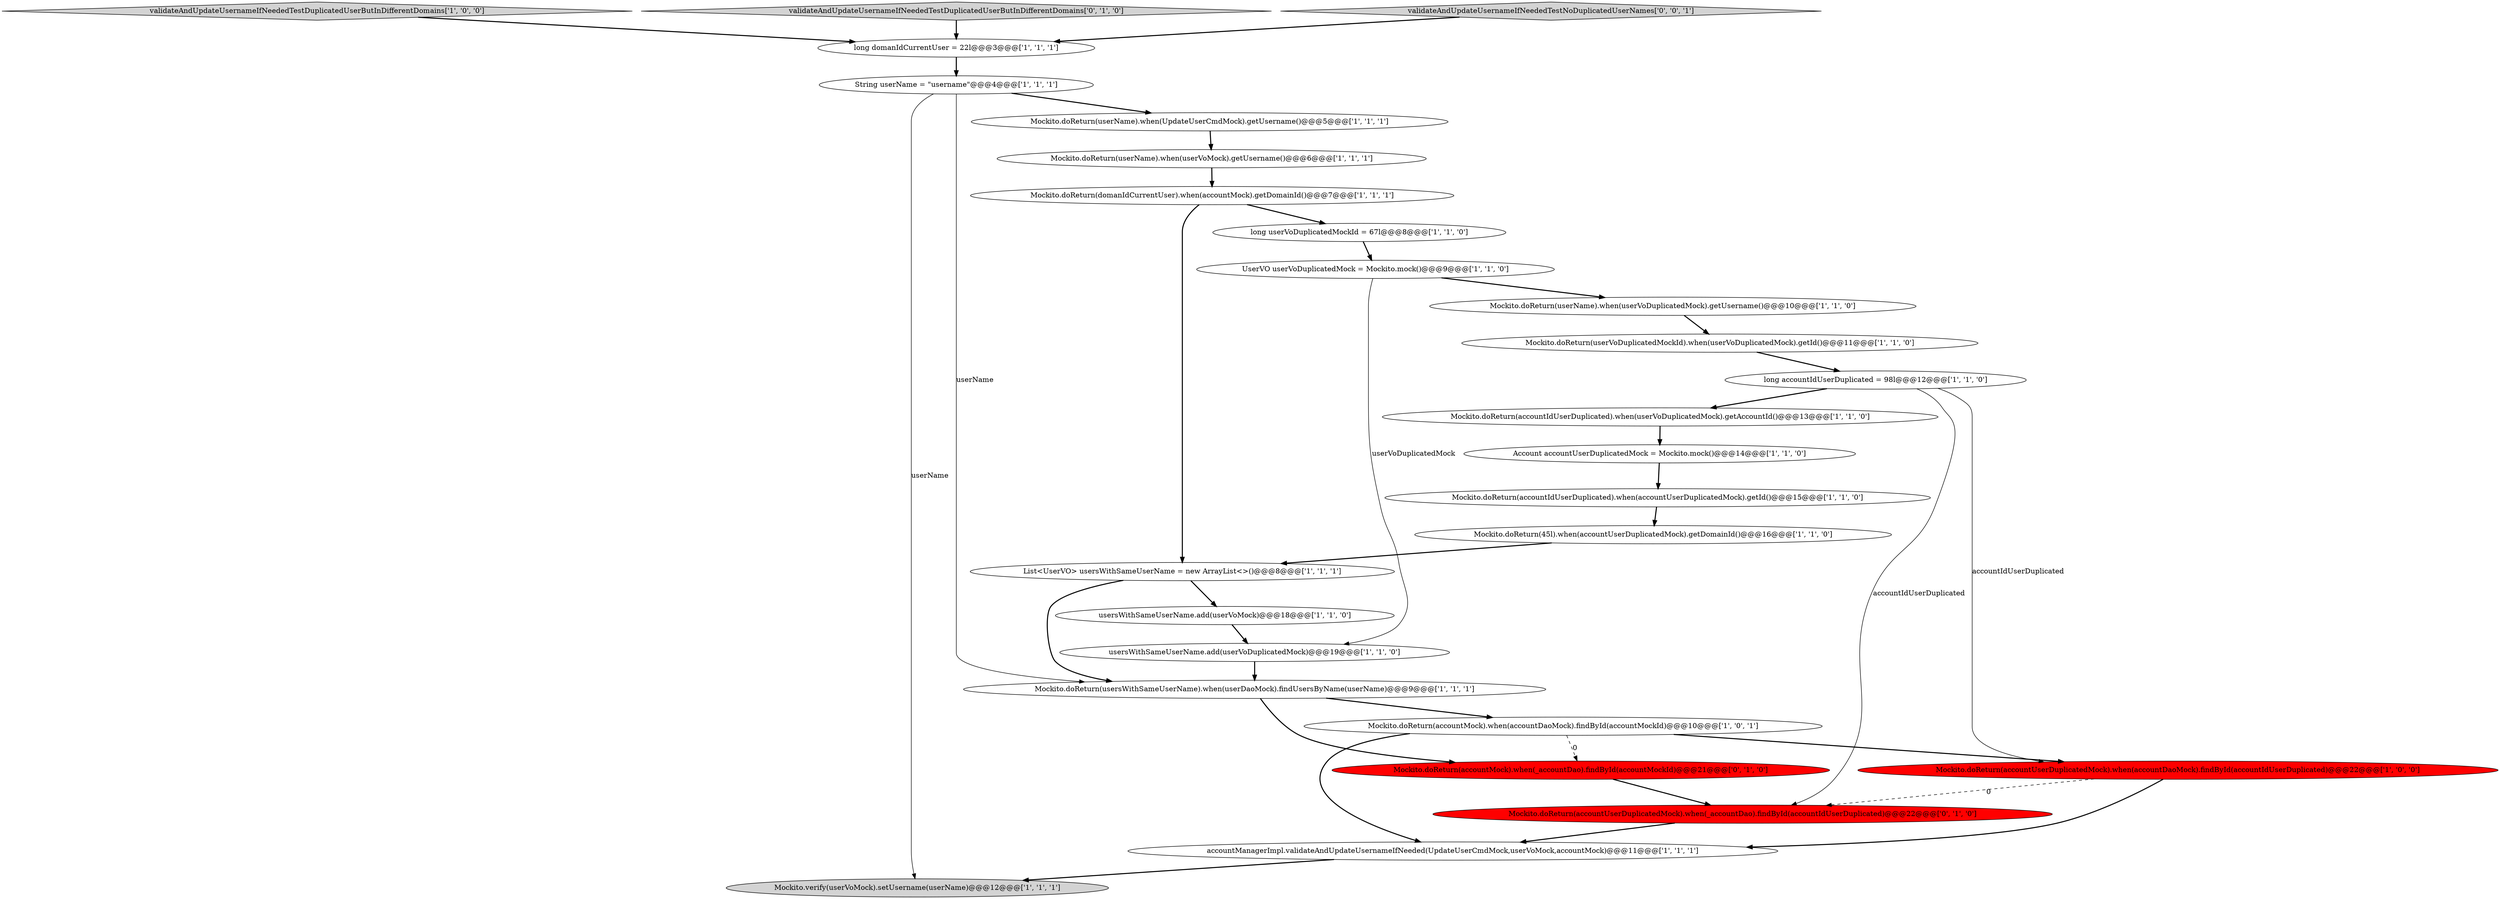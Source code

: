 digraph {
9 [style = filled, label = "Mockito.verify(userVoMock).setUsername(userName)@@@12@@@['1', '1', '1']", fillcolor = lightgray, shape = ellipse image = "AAA0AAABBB1BBB"];
14 [style = filled, label = "usersWithSameUserName.add(userVoMock)@@@18@@@['1', '1', '0']", fillcolor = white, shape = ellipse image = "AAA0AAABBB1BBB"];
6 [style = filled, label = "Mockito.doReturn(domanIdCurrentUser).when(accountMock).getDomainId()@@@7@@@['1', '1', '1']", fillcolor = white, shape = ellipse image = "AAA0AAABBB1BBB"];
7 [style = filled, label = "Account accountUserDuplicatedMock = Mockito.mock()@@@14@@@['1', '1', '0']", fillcolor = white, shape = ellipse image = "AAA0AAABBB1BBB"];
5 [style = filled, label = "usersWithSameUserName.add(userVoDuplicatedMock)@@@19@@@['1', '1', '0']", fillcolor = white, shape = ellipse image = "AAA0AAABBB1BBB"];
15 [style = filled, label = "validateAndUpdateUsernameIfNeededTestDuplicatedUserButInDifferentDomains['1', '0', '0']", fillcolor = lightgray, shape = diamond image = "AAA0AAABBB1BBB"];
25 [style = filled, label = "Mockito.doReturn(accountMock).when(_accountDao).findById(accountMockId)@@@21@@@['0', '1', '0']", fillcolor = red, shape = ellipse image = "AAA1AAABBB2BBB"];
23 [style = filled, label = "Mockito.doReturn(accountUserDuplicatedMock).when(_accountDao).findById(accountIdUserDuplicated)@@@22@@@['0', '1', '0']", fillcolor = red, shape = ellipse image = "AAA1AAABBB2BBB"];
12 [style = filled, label = "long userVoDuplicatedMockId = 67l@@@8@@@['1', '1', '0']", fillcolor = white, shape = ellipse image = "AAA0AAABBB1BBB"];
19 [style = filled, label = "Mockito.doReturn(accountIdUserDuplicated).when(userVoDuplicatedMock).getAccountId()@@@13@@@['1', '1', '0']", fillcolor = white, shape = ellipse image = "AAA0AAABBB1BBB"];
0 [style = filled, label = "long accountIdUserDuplicated = 98l@@@12@@@['1', '1', '0']", fillcolor = white, shape = ellipse image = "AAA0AAABBB1BBB"];
1 [style = filled, label = "Mockito.doReturn(accountMock).when(accountDaoMock).findById(accountMockId)@@@10@@@['1', '0', '1']", fillcolor = white, shape = ellipse image = "AAA0AAABBB1BBB"];
10 [style = filled, label = "Mockito.doReturn(accountIdUserDuplicated).when(accountUserDuplicatedMock).getId()@@@15@@@['1', '1', '0']", fillcolor = white, shape = ellipse image = "AAA0AAABBB1BBB"];
18 [style = filled, label = "long domanIdCurrentUser = 22l@@@3@@@['1', '1', '1']", fillcolor = white, shape = ellipse image = "AAA0AAABBB1BBB"];
8 [style = filled, label = "String userName = \"username\"@@@4@@@['1', '1', '1']", fillcolor = white, shape = ellipse image = "AAA0AAABBB1BBB"];
3 [style = filled, label = "List<UserVO> usersWithSameUserName = new ArrayList<>()@@@8@@@['1', '1', '1']", fillcolor = white, shape = ellipse image = "AAA0AAABBB1BBB"];
13 [style = filled, label = "Mockito.doReturn(userName).when(userVoDuplicatedMock).getUsername()@@@10@@@['1', '1', '0']", fillcolor = white, shape = ellipse image = "AAA0AAABBB1BBB"];
22 [style = filled, label = "UserVO userVoDuplicatedMock = Mockito.mock()@@@9@@@['1', '1', '0']", fillcolor = white, shape = ellipse image = "AAA0AAABBB1BBB"];
21 [style = filled, label = "Mockito.doReturn(userName).when(userVoMock).getUsername()@@@6@@@['1', '1', '1']", fillcolor = white, shape = ellipse image = "AAA0AAABBB1BBB"];
24 [style = filled, label = "validateAndUpdateUsernameIfNeededTestDuplicatedUserButInDifferentDomains['0', '1', '0']", fillcolor = lightgray, shape = diamond image = "AAA0AAABBB2BBB"];
16 [style = filled, label = "Mockito.doReturn(userName).when(UpdateUserCmdMock).getUsername()@@@5@@@['1', '1', '1']", fillcolor = white, shape = ellipse image = "AAA0AAABBB1BBB"];
4 [style = filled, label = "Mockito.doReturn(userVoDuplicatedMockId).when(userVoDuplicatedMock).getId()@@@11@@@['1', '1', '0']", fillcolor = white, shape = ellipse image = "AAA0AAABBB1BBB"];
2 [style = filled, label = "Mockito.doReturn(accountUserDuplicatedMock).when(accountDaoMock).findById(accountIdUserDuplicated)@@@22@@@['1', '0', '0']", fillcolor = red, shape = ellipse image = "AAA1AAABBB1BBB"];
11 [style = filled, label = "accountManagerImpl.validateAndUpdateUsernameIfNeeded(UpdateUserCmdMock,userVoMock,accountMock)@@@11@@@['1', '1', '1']", fillcolor = white, shape = ellipse image = "AAA0AAABBB1BBB"];
17 [style = filled, label = "Mockito.doReturn(45l).when(accountUserDuplicatedMock).getDomainId()@@@16@@@['1', '1', '0']", fillcolor = white, shape = ellipse image = "AAA0AAABBB1BBB"];
20 [style = filled, label = "Mockito.doReturn(usersWithSameUserName).when(userDaoMock).findUsersByName(userName)@@@9@@@['1', '1', '1']", fillcolor = white, shape = ellipse image = "AAA0AAABBB1BBB"];
26 [style = filled, label = "validateAndUpdateUsernameIfNeededTestNoDuplicatedUserNames['0', '0', '1']", fillcolor = lightgray, shape = diamond image = "AAA0AAABBB3BBB"];
2->23 [style = dashed, label="0"];
8->16 [style = bold, label=""];
6->3 [style = bold, label=""];
21->6 [style = bold, label=""];
5->20 [style = bold, label=""];
7->10 [style = bold, label=""];
0->19 [style = bold, label=""];
25->23 [style = bold, label=""];
3->14 [style = bold, label=""];
26->18 [style = bold, label=""];
10->17 [style = bold, label=""];
20->1 [style = bold, label=""];
11->9 [style = bold, label=""];
20->25 [style = bold, label=""];
15->18 [style = bold, label=""];
24->18 [style = bold, label=""];
4->0 [style = bold, label=""];
1->11 [style = bold, label=""];
3->20 [style = bold, label=""];
0->2 [style = solid, label="accountIdUserDuplicated"];
8->9 [style = solid, label="userName"];
22->5 [style = solid, label="userVoDuplicatedMock"];
16->21 [style = bold, label=""];
17->3 [style = bold, label=""];
8->20 [style = solid, label="userName"];
1->2 [style = bold, label=""];
18->8 [style = bold, label=""];
23->11 [style = bold, label=""];
1->25 [style = dashed, label="0"];
19->7 [style = bold, label=""];
2->11 [style = bold, label=""];
12->22 [style = bold, label=""];
22->13 [style = bold, label=""];
0->23 [style = solid, label="accountIdUserDuplicated"];
14->5 [style = bold, label=""];
13->4 [style = bold, label=""];
6->12 [style = bold, label=""];
}
